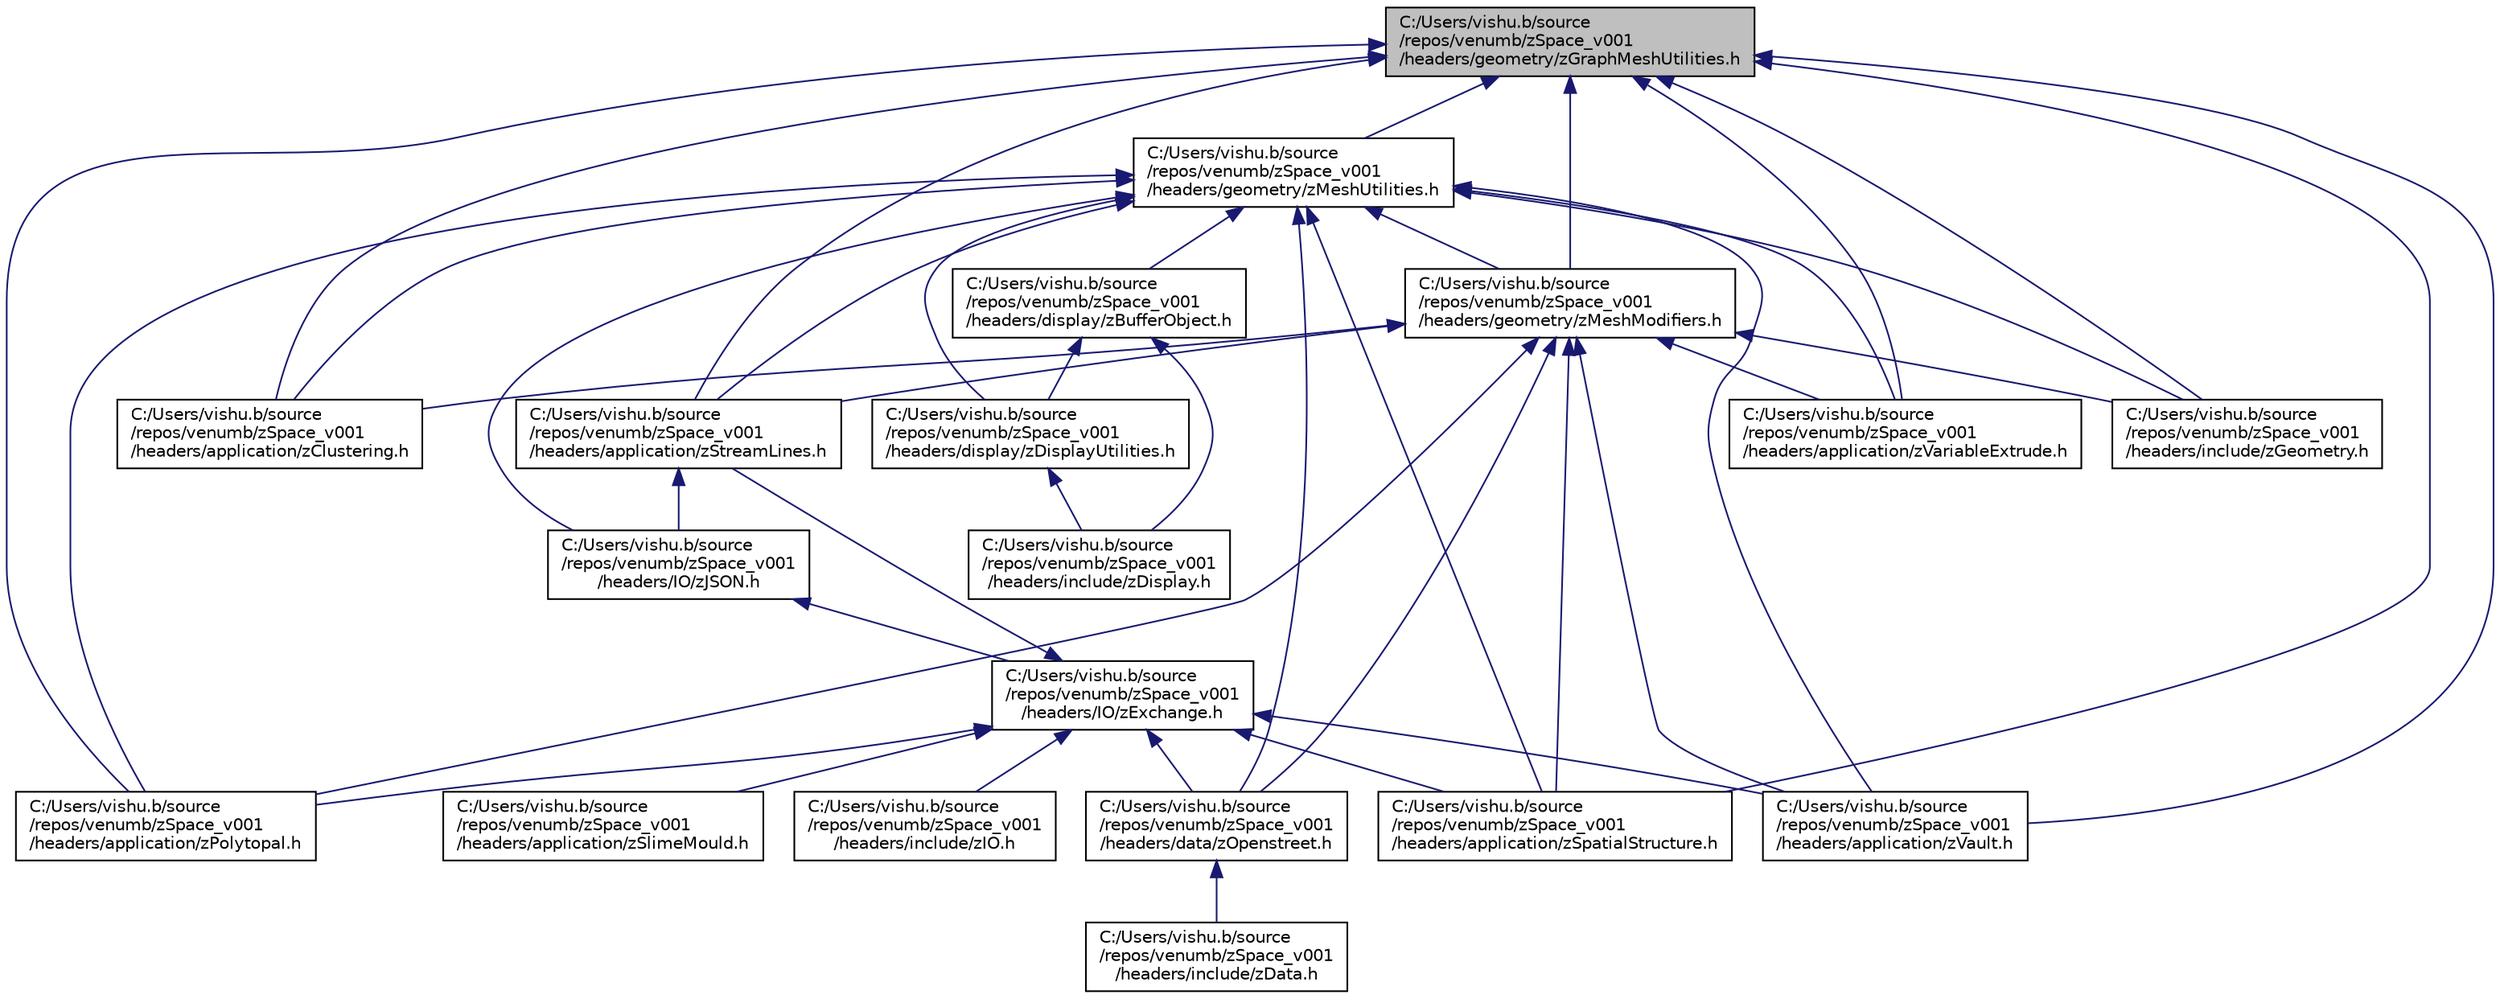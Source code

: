 digraph "C:/Users/vishu.b/source/repos/venumb/zSpace_v001/headers/geometry/zGraphMeshUtilities.h"
{
 // LATEX_PDF_SIZE
  edge [fontname="Helvetica",fontsize="10",labelfontname="Helvetica",labelfontsize="10"];
  node [fontname="Helvetica",fontsize="10",shape=record];
  Node31 [label="C:/Users/vishu.b/source\l/repos/venumb/zSpace_v001\l/headers/geometry/zGraphMeshUtilities.h",height=0.2,width=0.4,color="black", fillcolor="grey75", style="filled", fontcolor="black",tooltip=" "];
  Node31 -> Node32 [dir="back",color="midnightblue",fontsize="10",style="solid",fontname="Helvetica"];
  Node32 [label="C:/Users/vishu.b/source\l/repos/venumb/zSpace_v001\l/headers/application/zClustering.h",height=0.2,width=0.4,color="black", fillcolor="white", style="filled",URL="$z_clustering_8h.html",tooltip=" "];
  Node31 -> Node33 [dir="back",color="midnightblue",fontsize="10",style="solid",fontname="Helvetica"];
  Node33 [label="C:/Users/vishu.b/source\l/repos/venumb/zSpace_v001\l/headers/application/zPolytopal.h",height=0.2,width=0.4,color="black", fillcolor="white", style="filled",URL="$z_polytopal_8h.html",tooltip=" "];
  Node31 -> Node34 [dir="back",color="midnightblue",fontsize="10",style="solid",fontname="Helvetica"];
  Node34 [label="C:/Users/vishu.b/source\l/repos/venumb/zSpace_v001\l/headers/application/zSpatialStructure.h",height=0.2,width=0.4,color="black", fillcolor="white", style="filled",URL="$z_spatial_structure_8h.html",tooltip=" "];
  Node31 -> Node35 [dir="back",color="midnightblue",fontsize="10",style="solid",fontname="Helvetica"];
  Node35 [label="C:/Users/vishu.b/source\l/repos/venumb/zSpace_v001\l/headers/application/zStreamLines.h",height=0.2,width=0.4,color="black", fillcolor="white", style="filled",URL="$z_stream_lines_8h.html",tooltip=" "];
  Node35 -> Node36 [dir="back",color="midnightblue",fontsize="10",style="solid",fontname="Helvetica"];
  Node36 [label="C:/Users/vishu.b/source\l/repos/venumb/zSpace_v001\l/headers/IO/zJSON.h",height=0.2,width=0.4,color="black", fillcolor="white", style="filled",URL="$z_j_s_o_n_8h.html",tooltip=" "];
  Node36 -> Node37 [dir="back",color="midnightblue",fontsize="10",style="solid",fontname="Helvetica"];
  Node37 [label="C:/Users/vishu.b/source\l/repos/venumb/zSpace_v001\l/headers/IO/zExchange.h",height=0.2,width=0.4,color="black", fillcolor="white", style="filled",URL="$z_exchange_8h.html",tooltip=" "];
  Node37 -> Node33 [dir="back",color="midnightblue",fontsize="10",style="solid",fontname="Helvetica"];
  Node37 -> Node38 [dir="back",color="midnightblue",fontsize="10",style="solid",fontname="Helvetica"];
  Node38 [label="C:/Users/vishu.b/source\l/repos/venumb/zSpace_v001\l/headers/application/zSlimeMould.h",height=0.2,width=0.4,color="black", fillcolor="white", style="filled",URL="$z_slime_mould_8h.html",tooltip=" "];
  Node37 -> Node34 [dir="back",color="midnightblue",fontsize="10",style="solid",fontname="Helvetica"];
  Node37 -> Node35 [dir="back",color="midnightblue",fontsize="10",style="solid",fontname="Helvetica"];
  Node37 -> Node39 [dir="back",color="midnightblue",fontsize="10",style="solid",fontname="Helvetica"];
  Node39 [label="C:/Users/vishu.b/source\l/repos/venumb/zSpace_v001\l/headers/application/zVault.h",height=0.2,width=0.4,color="black", fillcolor="white", style="filled",URL="$z_vault_8h.html",tooltip=" "];
  Node37 -> Node40 [dir="back",color="midnightblue",fontsize="10",style="solid",fontname="Helvetica"];
  Node40 [label="C:/Users/vishu.b/source\l/repos/venumb/zSpace_v001\l/headers/data/zOpenstreet.h",height=0.2,width=0.4,color="black", fillcolor="white", style="filled",URL="$z_openstreet_8h.html",tooltip=" "];
  Node40 -> Node41 [dir="back",color="midnightblue",fontsize="10",style="solid",fontname="Helvetica"];
  Node41 [label="C:/Users/vishu.b/source\l/repos/venumb/zSpace_v001\l/headers/include/zData.h",height=0.2,width=0.4,color="black", fillcolor="white", style="filled",URL="$z_data_8h.html",tooltip=" "];
  Node37 -> Node42 [dir="back",color="midnightblue",fontsize="10",style="solid",fontname="Helvetica"];
  Node42 [label="C:/Users/vishu.b/source\l/repos/venumb/zSpace_v001\l/headers/include/zIO.h",height=0.2,width=0.4,color="black", fillcolor="white", style="filled",URL="$z_i_o_8h.html",tooltip=" "];
  Node31 -> Node43 [dir="back",color="midnightblue",fontsize="10",style="solid",fontname="Helvetica"];
  Node43 [label="C:/Users/vishu.b/source\l/repos/venumb/zSpace_v001\l/headers/application/zVariableExtrude.h",height=0.2,width=0.4,color="black", fillcolor="white", style="filled",URL="$z_variable_extrude_8h.html",tooltip=" "];
  Node31 -> Node39 [dir="back",color="midnightblue",fontsize="10",style="solid",fontname="Helvetica"];
  Node31 -> Node44 [dir="back",color="midnightblue",fontsize="10",style="solid",fontname="Helvetica"];
  Node44 [label="C:/Users/vishu.b/source\l/repos/venumb/zSpace_v001\l/headers/geometry/zMeshModifiers.h",height=0.2,width=0.4,color="black", fillcolor="white", style="filled",URL="$z_mesh_modifiers_8h.html",tooltip=" "];
  Node44 -> Node32 [dir="back",color="midnightblue",fontsize="10",style="solid",fontname="Helvetica"];
  Node44 -> Node33 [dir="back",color="midnightblue",fontsize="10",style="solid",fontname="Helvetica"];
  Node44 -> Node34 [dir="back",color="midnightblue",fontsize="10",style="solid",fontname="Helvetica"];
  Node44 -> Node35 [dir="back",color="midnightblue",fontsize="10",style="solid",fontname="Helvetica"];
  Node44 -> Node43 [dir="back",color="midnightblue",fontsize="10",style="solid",fontname="Helvetica"];
  Node44 -> Node39 [dir="back",color="midnightblue",fontsize="10",style="solid",fontname="Helvetica"];
  Node44 -> Node40 [dir="back",color="midnightblue",fontsize="10",style="solid",fontname="Helvetica"];
  Node44 -> Node45 [dir="back",color="midnightblue",fontsize="10",style="solid",fontname="Helvetica"];
  Node45 [label="C:/Users/vishu.b/source\l/repos/venumb/zSpace_v001\l/headers/include/zGeometry.h",height=0.2,width=0.4,color="black", fillcolor="white", style="filled",URL="$z_geometry_8h.html",tooltip=" "];
  Node31 -> Node46 [dir="back",color="midnightblue",fontsize="10",style="solid",fontname="Helvetica"];
  Node46 [label="C:/Users/vishu.b/source\l/repos/venumb/zSpace_v001\l/headers/geometry/zMeshUtilities.h",height=0.2,width=0.4,color="black", fillcolor="white", style="filled",URL="$z_mesh_utilities_8h.html",tooltip=" "];
  Node46 -> Node32 [dir="back",color="midnightblue",fontsize="10",style="solid",fontname="Helvetica"];
  Node46 -> Node33 [dir="back",color="midnightblue",fontsize="10",style="solid",fontname="Helvetica"];
  Node46 -> Node34 [dir="back",color="midnightblue",fontsize="10",style="solid",fontname="Helvetica"];
  Node46 -> Node35 [dir="back",color="midnightblue",fontsize="10",style="solid",fontname="Helvetica"];
  Node46 -> Node43 [dir="back",color="midnightblue",fontsize="10",style="solid",fontname="Helvetica"];
  Node46 -> Node39 [dir="back",color="midnightblue",fontsize="10",style="solid",fontname="Helvetica"];
  Node46 -> Node40 [dir="back",color="midnightblue",fontsize="10",style="solid",fontname="Helvetica"];
  Node46 -> Node47 [dir="back",color="midnightblue",fontsize="10",style="solid",fontname="Helvetica"];
  Node47 [label="C:/Users/vishu.b/source\l/repos/venumb/zSpace_v001\l/headers/display/zBufferObject.h",height=0.2,width=0.4,color="black", fillcolor="white", style="filled",URL="$z_buffer_object_8h.html",tooltip=" "];
  Node47 -> Node48 [dir="back",color="midnightblue",fontsize="10",style="solid",fontname="Helvetica"];
  Node48 [label="C:/Users/vishu.b/source\l/repos/venumb/zSpace_v001\l/headers/display/zDisplayUtilities.h",height=0.2,width=0.4,color="black", fillcolor="white", style="filled",URL="$z_display_utilities_8h.html",tooltip=" "];
  Node48 -> Node49 [dir="back",color="midnightblue",fontsize="10",style="solid",fontname="Helvetica"];
  Node49 [label="C:/Users/vishu.b/source\l/repos/venumb/zSpace_v001\l/headers/include/zDisplay.h",height=0.2,width=0.4,color="black", fillcolor="white", style="filled",URL="$z_display_8h.html",tooltip=" "];
  Node47 -> Node49 [dir="back",color="midnightblue",fontsize="10",style="solid",fontname="Helvetica"];
  Node46 -> Node48 [dir="back",color="midnightblue",fontsize="10",style="solid",fontname="Helvetica"];
  Node46 -> Node44 [dir="back",color="midnightblue",fontsize="10",style="solid",fontname="Helvetica"];
  Node46 -> Node45 [dir="back",color="midnightblue",fontsize="10",style="solid",fontname="Helvetica"];
  Node46 -> Node36 [dir="back",color="midnightblue",fontsize="10",style="solid",fontname="Helvetica"];
  Node31 -> Node45 [dir="back",color="midnightblue",fontsize="10",style="solid",fontname="Helvetica"];
}
